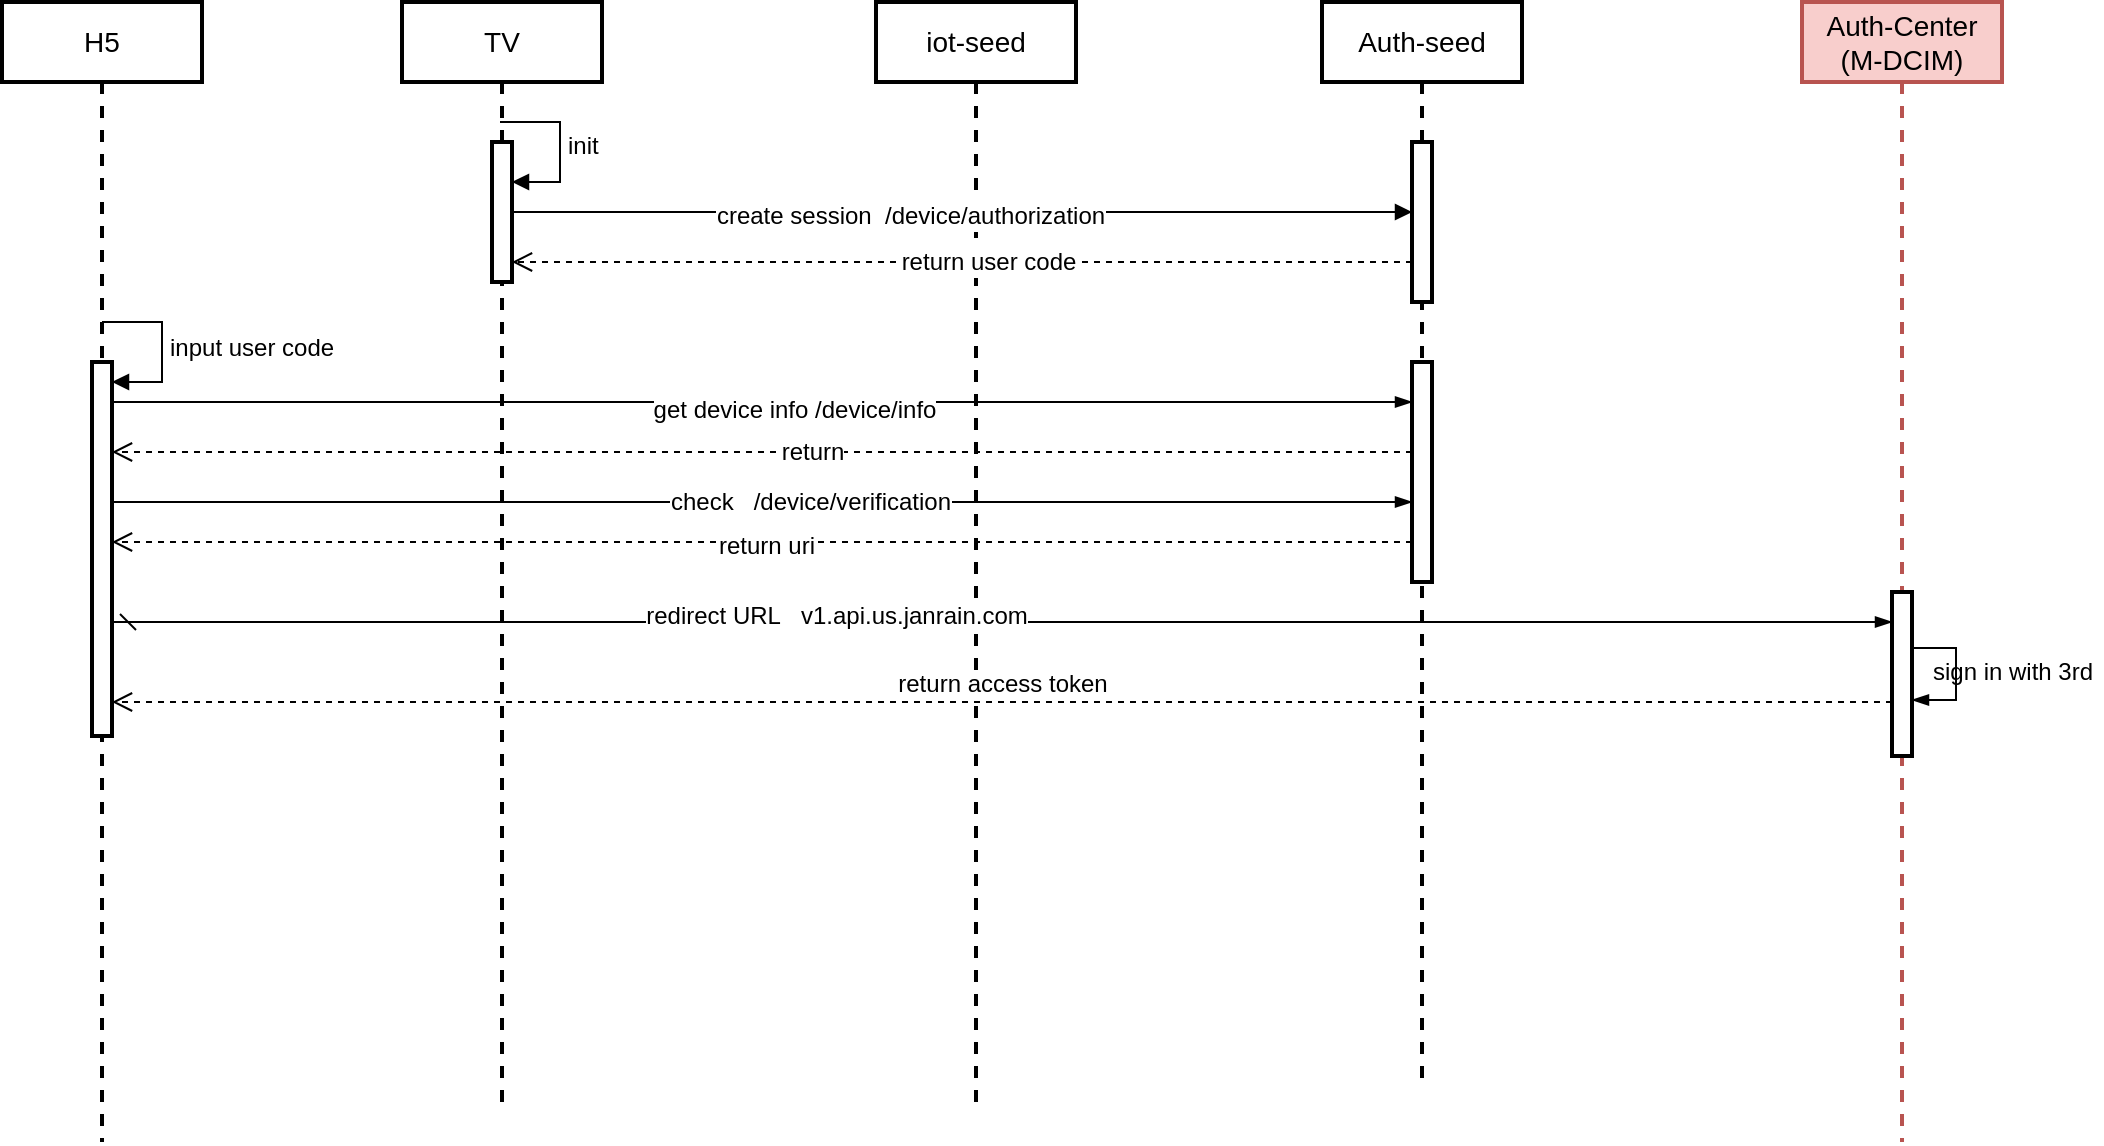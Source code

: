 <mxfile version="17.1.2" type="github">
  <diagram id="LF9A14juebanIztVAwl8" name="Page-1">
    <mxGraphModel dx="2035" dy="635" grid="0" gridSize="10" guides="1" tooltips="1" connect="1" arrows="1" fold="1" page="1" pageScale="1" pageWidth="850" pageHeight="1100" math="0" shadow="0">
      <root>
        <mxCell id="0" />
        <mxCell id="1" parent="0" />
        <mxCell id="XZKyvN7AmMF5eH-SC4PA-3" value="TV" style="shape=umlLifeline;perimeter=lifelinePerimeter;whiteSpace=wrap;html=1;container=1;collapsible=0;recursiveResize=0;outlineConnect=0;strokeWidth=2;fontSize=14;" parent="1" vertex="1">
          <mxGeometry x="90" y="110" width="100" height="550" as="geometry" />
        </mxCell>
        <mxCell id="XZKyvN7AmMF5eH-SC4PA-7" value="" style="html=1;points=[];perimeter=orthogonalPerimeter;strokeWidth=2;fontSize=12;" parent="XZKyvN7AmMF5eH-SC4PA-3" vertex="1">
          <mxGeometry x="45" y="70" width="10" height="70" as="geometry" />
        </mxCell>
        <mxCell id="XZKyvN7AmMF5eH-SC4PA-24" value="init" style="edgeStyle=orthogonalEdgeStyle;html=1;align=left;spacingLeft=2;endArrow=block;rounded=0;fontSize=12;" parent="XZKyvN7AmMF5eH-SC4PA-3" target="XZKyvN7AmMF5eH-SC4PA-7" edge="1">
          <mxGeometry relative="1" as="geometry">
            <mxPoint x="49" y="60" as="sourcePoint" />
            <Array as="points">
              <mxPoint x="79" y="60" />
              <mxPoint x="79" y="90" />
            </Array>
            <mxPoint x="54" y="80" as="targetPoint" />
          </mxGeometry>
        </mxCell>
        <mxCell id="XZKyvN7AmMF5eH-SC4PA-4" value="Auth-seed" style="shape=umlLifeline;perimeter=lifelinePerimeter;whiteSpace=wrap;html=1;container=1;collapsible=0;recursiveResize=0;outlineConnect=0;strokeWidth=2;fontSize=14;" parent="1" vertex="1">
          <mxGeometry x="550" y="110" width="100" height="540" as="geometry" />
        </mxCell>
        <mxCell id="XZKyvN7AmMF5eH-SC4PA-10" value="" style="html=1;points=[];perimeter=orthogonalPerimeter;strokeWidth=2;fontSize=12;" parent="XZKyvN7AmMF5eH-SC4PA-4" vertex="1">
          <mxGeometry x="45" y="70" width="10" height="80" as="geometry" />
        </mxCell>
        <mxCell id="XZKyvN7AmMF5eH-SC4PA-29" value="" style="html=1;points=[];perimeter=orthogonalPerimeter;strokeWidth=2;fontSize=12;" parent="XZKyvN7AmMF5eH-SC4PA-4" vertex="1">
          <mxGeometry x="45" y="180" width="10" height="110" as="geometry" />
        </mxCell>
        <mxCell id="XZKyvN7AmMF5eH-SC4PA-5" value="iot-seed" style="shape=umlLifeline;perimeter=lifelinePerimeter;whiteSpace=wrap;html=1;container=1;collapsible=0;recursiveResize=0;outlineConnect=0;strokeWidth=2;fontSize=14;" parent="1" vertex="1">
          <mxGeometry x="327" y="110" width="100" height="550" as="geometry" />
        </mxCell>
        <mxCell id="XZKyvN7AmMF5eH-SC4PA-6" value="Auth-Center&lt;br style=&quot;font-size: 14px&quot;&gt;(M-DCIM)" style="shape=umlLifeline;perimeter=lifelinePerimeter;whiteSpace=wrap;html=1;container=1;collapsible=0;recursiveResize=0;outlineConnect=0;strokeWidth=2;fontSize=14;fillColor=#f8cecc;strokeColor=#b85450;" parent="1" vertex="1">
          <mxGeometry x="790" y="110" width="100" height="570" as="geometry" />
        </mxCell>
        <mxCell id="yvwpfBbPRgQzYCipWc_v-1" value="" style="html=1;points=[];perimeter=orthogonalPerimeter;strokeWidth=2;fontSize=12;" vertex="1" parent="XZKyvN7AmMF5eH-SC4PA-6">
          <mxGeometry x="45" y="295" width="10" height="82" as="geometry" />
        </mxCell>
        <mxCell id="yvwpfBbPRgQzYCipWc_v-2" value="" style="edgeStyle=elbowEdgeStyle;fontSize=12;html=1;endArrow=blockThin;endFill=1;rounded=0;strokeWidth=1;" edge="1" parent="XZKyvN7AmMF5eH-SC4PA-6" source="yvwpfBbPRgQzYCipWc_v-1" target="yvwpfBbPRgQzYCipWc_v-1">
          <mxGeometry width="160" relative="1" as="geometry">
            <mxPoint x="69" y="305" as="sourcePoint" />
            <mxPoint x="229" y="305" as="targetPoint" />
            <Array as="points">
              <mxPoint x="77" y="349" />
            </Array>
          </mxGeometry>
        </mxCell>
        <mxCell id="XZKyvN7AmMF5eH-SC4PA-9" value="" style="html=1;verticalAlign=bottom;endArrow=block;rounded=0;fontSize=12;" parent="1" source="XZKyvN7AmMF5eH-SC4PA-7" target="XZKyvN7AmMF5eH-SC4PA-10" edge="1">
          <mxGeometry x="-0.13" width="80" relative="1" as="geometry">
            <mxPoint x="120" y="210" as="sourcePoint" />
            <mxPoint x="372" y="190" as="targetPoint" />
            <Array as="points" />
            <mxPoint as="offset" />
          </mxGeometry>
        </mxCell>
        <mxCell id="XZKyvN7AmMF5eH-SC4PA-33" value="create session&amp;nbsp; /device/authorization" style="edgeLabel;html=1;align=center;verticalAlign=middle;resizable=0;points=[];fontSize=12;" parent="XZKyvN7AmMF5eH-SC4PA-9" vertex="1" connectable="0">
          <mxGeometry x="-0.118" y="-2" relative="1" as="geometry">
            <mxPoint as="offset" />
          </mxGeometry>
        </mxCell>
        <mxCell id="XZKyvN7AmMF5eH-SC4PA-11" value="" style="html=1;verticalAlign=bottom;endArrow=open;dashed=1;endSize=8;rounded=0;fontSize=12;" parent="1" source="XZKyvN7AmMF5eH-SC4PA-10" target="XZKyvN7AmMF5eH-SC4PA-7" edge="1">
          <mxGeometry x="0.023" relative="1" as="geometry">
            <mxPoint x="330" y="210" as="sourcePoint" />
            <mxPoint x="250" y="210" as="targetPoint" />
            <Array as="points">
              <mxPoint x="380" y="240" />
            </Array>
            <mxPoint as="offset" />
          </mxGeometry>
        </mxCell>
        <mxCell id="XZKyvN7AmMF5eH-SC4PA-34" value="return user code" style="edgeLabel;html=1;align=center;verticalAlign=middle;resizable=0;points=[];fontSize=12;" parent="XZKyvN7AmMF5eH-SC4PA-11" vertex="1" connectable="0">
          <mxGeometry x="-0.057" relative="1" as="geometry">
            <mxPoint as="offset" />
          </mxGeometry>
        </mxCell>
        <mxCell id="XZKyvN7AmMF5eH-SC4PA-25" value="H5" style="shape=umlLifeline;perimeter=lifelinePerimeter;whiteSpace=wrap;html=1;container=1;collapsible=0;recursiveResize=0;outlineConnect=0;strokeWidth=2;fontSize=14;" parent="1" vertex="1">
          <mxGeometry x="-110" y="110" width="100" height="570" as="geometry" />
        </mxCell>
        <mxCell id="XZKyvN7AmMF5eH-SC4PA-27" value="" style="html=1;points=[];perimeter=orthogonalPerimeter;strokeWidth=2;fontSize=12;" parent="XZKyvN7AmMF5eH-SC4PA-25" vertex="1">
          <mxGeometry x="45" y="180" width="10" height="187" as="geometry" />
        </mxCell>
        <mxCell id="XZKyvN7AmMF5eH-SC4PA-28" value="input user code" style="edgeStyle=orthogonalEdgeStyle;html=1;align=left;spacingLeft=2;endArrow=block;rounded=0;fontSize=12;" parent="XZKyvN7AmMF5eH-SC4PA-25" target="XZKyvN7AmMF5eH-SC4PA-27" edge="1">
          <mxGeometry relative="1" as="geometry">
            <mxPoint x="50" y="160" as="sourcePoint" />
            <Array as="points">
              <mxPoint x="80" y="160" />
              <mxPoint x="80" y="190" />
            </Array>
            <mxPoint x="56" y="190" as="targetPoint" />
          </mxGeometry>
        </mxCell>
        <mxCell id="XZKyvN7AmMF5eH-SC4PA-31" value="" style="edgeStyle=elbowEdgeStyle;fontSize=12;html=1;endArrow=blockThin;endFill=1;rounded=0;" parent="1" source="XZKyvN7AmMF5eH-SC4PA-27" target="XZKyvN7AmMF5eH-SC4PA-29" edge="1">
          <mxGeometry width="160" relative="1" as="geometry">
            <mxPoint x="-110" y="320" as="sourcePoint" />
            <mxPoint x="50" y="320" as="targetPoint" />
            <Array as="points">
              <mxPoint x="150" y="360" />
              <mxPoint x="20" y="400" />
              <mxPoint x="390" y="360" />
              <mxPoint x="300" y="320" />
            </Array>
          </mxGeometry>
        </mxCell>
        <mxCell id="XZKyvN7AmMF5eH-SC4PA-32" value="check&amp;nbsp; &amp;nbsp;/device/verification" style="edgeLabel;html=1;align=center;verticalAlign=middle;resizable=0;points=[];fontSize=12;" parent="XZKyvN7AmMF5eH-SC4PA-31" vertex="1" connectable="0">
          <mxGeometry x="0.074" relative="1" as="geometry">
            <mxPoint as="offset" />
          </mxGeometry>
        </mxCell>
        <mxCell id="XZKyvN7AmMF5eH-SC4PA-35" value="" style="html=1;verticalAlign=bottom;endArrow=open;dashed=1;endSize=8;rounded=0;fontSize=12;" parent="1" source="XZKyvN7AmMF5eH-SC4PA-29" target="XZKyvN7AmMF5eH-SC4PA-27" edge="1">
          <mxGeometry relative="1" as="geometry">
            <mxPoint x="250" y="360" as="sourcePoint" />
            <mxPoint x="170" y="360" as="targetPoint" />
            <Array as="points">
              <mxPoint x="210" y="380" />
            </Array>
          </mxGeometry>
        </mxCell>
        <mxCell id="XZKyvN7AmMF5eH-SC4PA-36" value="return uri" style="edgeLabel;html=1;align=center;verticalAlign=middle;resizable=0;points=[];fontSize=12;" parent="XZKyvN7AmMF5eH-SC4PA-35" vertex="1" connectable="0">
          <mxGeometry x="-0.004" y="2" relative="1" as="geometry">
            <mxPoint as="offset" />
          </mxGeometry>
        </mxCell>
        <mxCell id="XZKyvN7AmMF5eH-SC4PA-37" value="" style="edgeStyle=elbowEdgeStyle;fontSize=12;html=1;endArrow=blockThin;endFill=1;rounded=0;" parent="1" source="XZKyvN7AmMF5eH-SC4PA-27" target="XZKyvN7AmMF5eH-SC4PA-29" edge="1">
          <mxGeometry width="160" relative="1" as="geometry">
            <mxPoint x="-100" y="320" as="sourcePoint" />
            <mxPoint x="60" y="320" as="targetPoint" />
            <Array as="points">
              <mxPoint x="290" y="310" />
            </Array>
          </mxGeometry>
        </mxCell>
        <mxCell id="XZKyvN7AmMF5eH-SC4PA-38" value="get device info&amp;nbsp;/device/info" style="edgeLabel;html=1;align=center;verticalAlign=middle;resizable=0;points=[];fontSize=12;" parent="XZKyvN7AmMF5eH-SC4PA-37" vertex="1" connectable="0">
          <mxGeometry x="0.049" y="-4" relative="1" as="geometry">
            <mxPoint as="offset" />
          </mxGeometry>
        </mxCell>
        <mxCell id="XZKyvN7AmMF5eH-SC4PA-39" value="" style="html=1;verticalAlign=bottom;endArrow=open;dashed=1;endSize=8;rounded=0;fontSize=12;" parent="1" edge="1">
          <mxGeometry relative="1" as="geometry">
            <mxPoint x="595" y="335" as="sourcePoint" />
            <mxPoint x="-55" y="335" as="targetPoint" />
            <Array as="points">
              <mxPoint x="220" y="335" />
            </Array>
          </mxGeometry>
        </mxCell>
        <mxCell id="XZKyvN7AmMF5eH-SC4PA-40" value="return" style="edgeLabel;html=1;align=center;verticalAlign=middle;resizable=0;points=[];fontSize=12;" parent="XZKyvN7AmMF5eH-SC4PA-39" vertex="1" connectable="0">
          <mxGeometry x="-0.077" relative="1" as="geometry">
            <mxPoint as="offset" />
          </mxGeometry>
        </mxCell>
        <mxCell id="XZKyvN7AmMF5eH-SC4PA-43" value="" style="edgeStyle=elbowEdgeStyle;fontSize=12;html=1;endArrow=blockThin;endFill=1;startArrow=dash;startFill=0;endSize=6;startSize=6;rounded=0;" parent="1" source="XZKyvN7AmMF5eH-SC4PA-27" edge="1" target="yvwpfBbPRgQzYCipWc_v-1">
          <mxGeometry width="160" relative="1" as="geometry">
            <mxPoint x="-20" y="420" as="sourcePoint" />
            <mxPoint x="320" y="420" as="targetPoint" />
            <Array as="points">
              <mxPoint y="420" />
            </Array>
          </mxGeometry>
        </mxCell>
        <mxCell id="XZKyvN7AmMF5eH-SC4PA-44" value="redirect URL&amp;nbsp; &amp;nbsp;v1.api.us.janrain.com" style="edgeLabel;html=1;align=center;verticalAlign=middle;resizable=0;points=[];fontSize=12;" parent="XZKyvN7AmMF5eH-SC4PA-43" vertex="1" connectable="0">
          <mxGeometry x="-0.262" y="3" relative="1" as="geometry">
            <mxPoint x="33" as="offset" />
          </mxGeometry>
        </mxCell>
        <mxCell id="yvwpfBbPRgQzYCipWc_v-3" value="sign in with 3rd" style="text;html=1;align=center;verticalAlign=middle;resizable=0;points=[];autosize=1;strokeColor=none;fillColor=none;fontSize=12;" vertex="1" parent="1">
          <mxGeometry x="850" y="436" width="90" height="18" as="geometry" />
        </mxCell>
        <mxCell id="yvwpfBbPRgQzYCipWc_v-4" value="return access token" style="html=1;verticalAlign=bottom;endArrow=open;dashed=1;endSize=8;rounded=0;fontSize=12;strokeWidth=1;" edge="1" parent="1" source="yvwpfBbPRgQzYCipWc_v-1" target="XZKyvN7AmMF5eH-SC4PA-27">
          <mxGeometry relative="1" as="geometry">
            <mxPoint x="323" y="464" as="sourcePoint" />
            <mxPoint x="243" y="464" as="targetPoint" />
            <Array as="points">
              <mxPoint x="383" y="460" />
            </Array>
          </mxGeometry>
        </mxCell>
      </root>
    </mxGraphModel>
  </diagram>
</mxfile>
